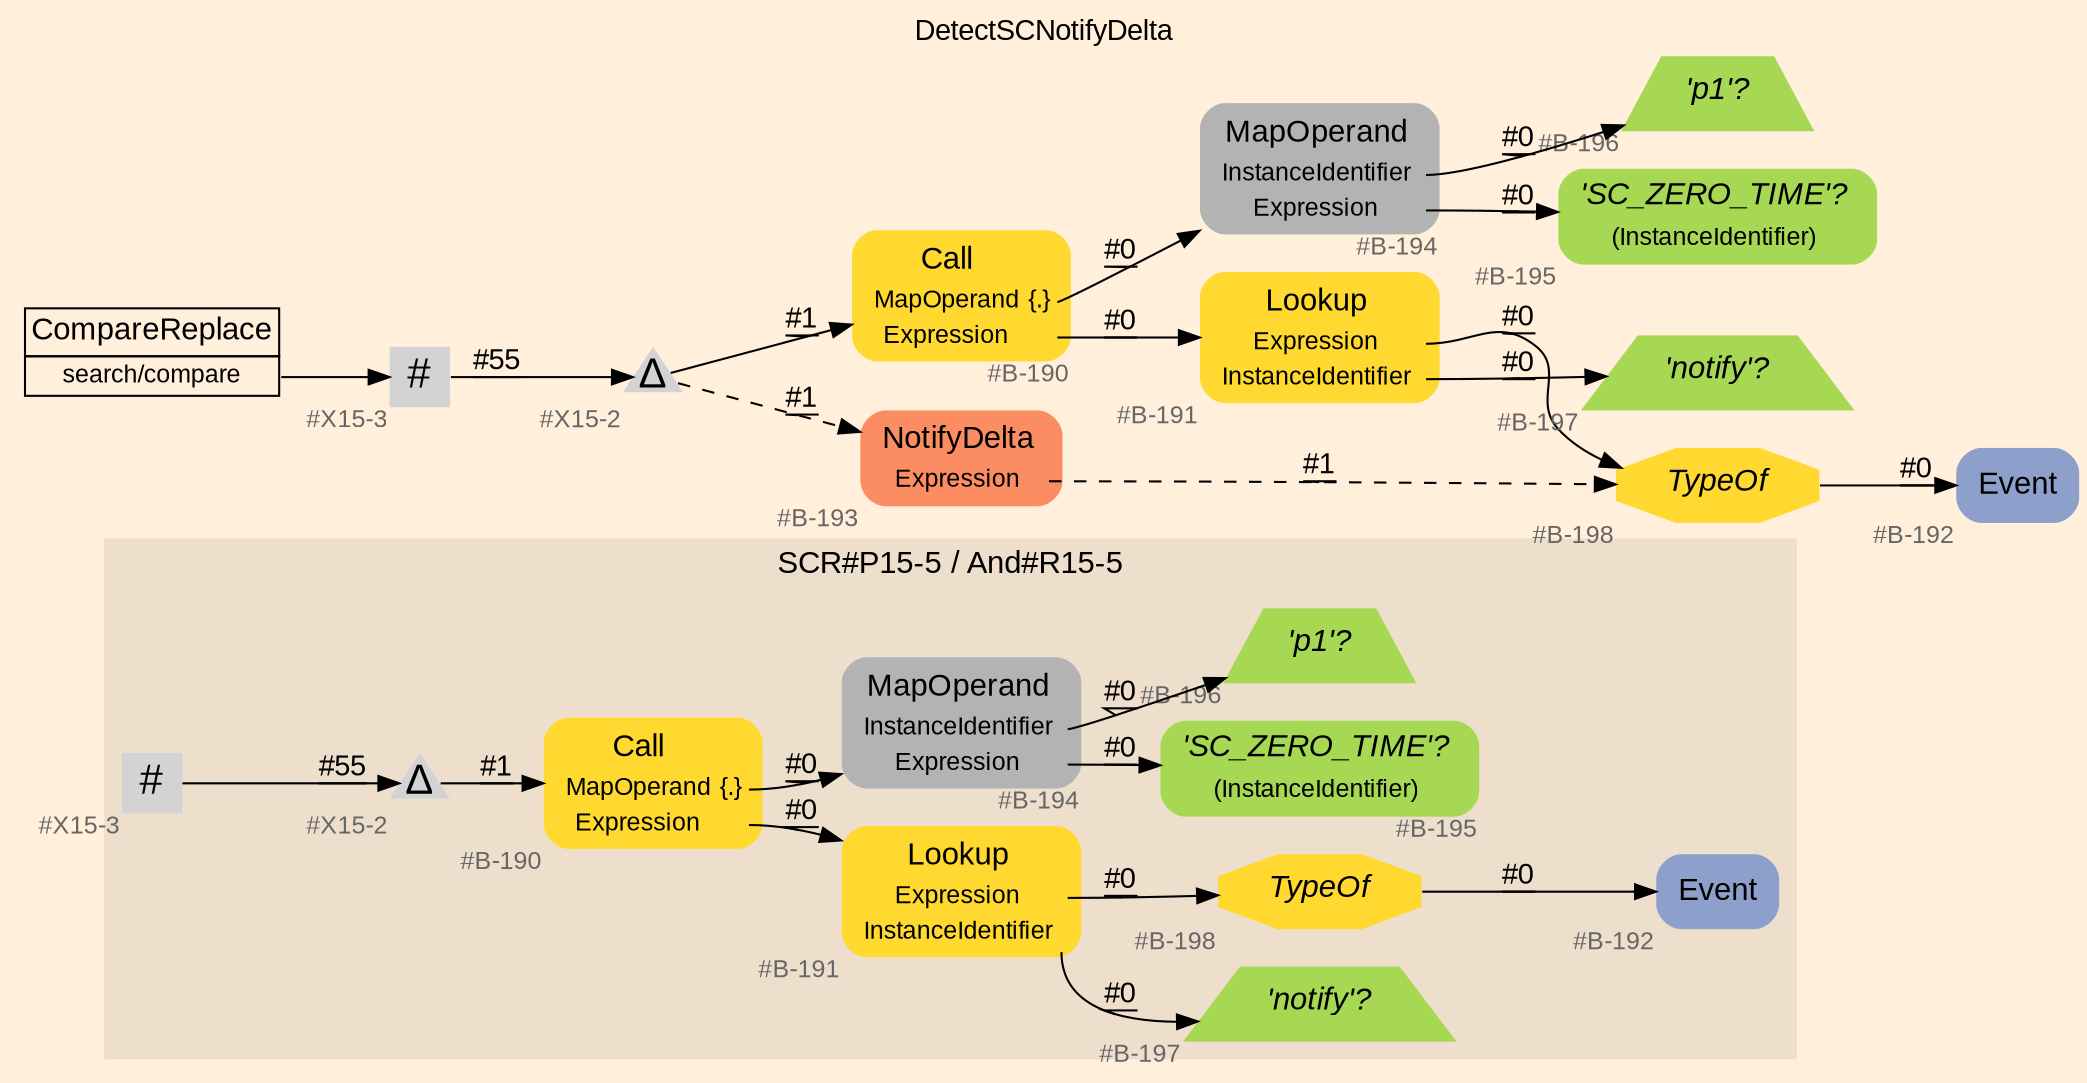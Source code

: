 digraph "DetectSCNotifyDelta" {
label = "DetectSCNotifyDelta"
labelloc = t
graph [
    rankdir = "LR"
    ranksep = 0.3
    bgcolor = antiquewhite1
    color = black
    fontcolor = black
    fontname = "Arial"
];
node [
    fontname = "Arial"
];
edge [
    fontname = "Arial"
];

// -------------------- figure And#R15-5 --------------------
// -------- region And#R15-5 ----------
subgraph "clusterAnd#R15-5" {
    label = "SCR#P15-5 / And#R15-5"
    style = "filled"
    color = antiquewhite2
    fontsize = "15"
    // -------- block And#R15-5/#B-197 ----------
    "And#R15-5/#B-197" [
        fillcolor = "/set28/5"
        xlabel = "#B-197"
        fontsize = "12"
        fontcolor = grey40
        shape = "trapezium"
        label = <<FONT COLOR="black" POINT-SIZE="15"><I>'notify'?</I></FONT>>
        style = "filled"
        penwidth = 0.0
    ];
    
    // -------- block And#R15-5/#B-195 ----------
    "And#R15-5/#B-195" [
        fillcolor = "/set28/5"
        xlabel = "#B-195"
        fontsize = "12"
        fontcolor = grey40
        shape = "plaintext"
        label = <<TABLE BORDER="0" CELLBORDER="0" CELLSPACING="0">
         <TR><TD><FONT COLOR="black" POINT-SIZE="15"><I>'SC_ZERO_TIME'?</I></FONT></TD></TR>
         <TR><TD><FONT COLOR="black" POINT-SIZE="12">(InstanceIdentifier)</FONT></TD><TD PORT="port0"></TD></TR>
        </TABLE>>
        style = "rounded,filled"
    ];
    
    // -------- block And#R15-5/#B-192 ----------
    "And#R15-5/#B-192" [
        fillcolor = "/set28/3"
        xlabel = "#B-192"
        fontsize = "12"
        fontcolor = grey40
        shape = "plaintext"
        label = <<TABLE BORDER="0" CELLBORDER="0" CELLSPACING="0">
         <TR><TD><FONT COLOR="black" POINT-SIZE="15">Event</FONT></TD></TR>
        </TABLE>>
        style = "rounded,filled"
    ];
    
    // -------- block And#R15-5/#B-194 ----------
    "And#R15-5/#B-194" [
        fillcolor = "/set28/8"
        xlabel = "#B-194"
        fontsize = "12"
        fontcolor = grey40
        shape = "plaintext"
        label = <<TABLE BORDER="0" CELLBORDER="0" CELLSPACING="0">
         <TR><TD><FONT COLOR="black" POINT-SIZE="15">MapOperand</FONT></TD></TR>
         <TR><TD><FONT COLOR="black" POINT-SIZE="12">InstanceIdentifier</FONT></TD><TD PORT="port0"></TD></TR>
         <TR><TD><FONT COLOR="black" POINT-SIZE="12">Expression</FONT></TD><TD PORT="port1"></TD></TR>
        </TABLE>>
        style = "rounded,filled"
    ];
    
    // -------- block And#R15-5/#B-196 ----------
    "And#R15-5/#B-196" [
        fillcolor = "/set28/5"
        xlabel = "#B-196"
        fontsize = "12"
        fontcolor = grey40
        shape = "trapezium"
        label = <<FONT COLOR="black" POINT-SIZE="15"><I>'p1'?</I></FONT>>
        style = "filled"
        penwidth = 0.0
    ];
    
    // -------- block And#R15-5/#B-191 ----------
    "And#R15-5/#B-191" [
        fillcolor = "/set28/6"
        xlabel = "#B-191"
        fontsize = "12"
        fontcolor = grey40
        shape = "plaintext"
        label = <<TABLE BORDER="0" CELLBORDER="0" CELLSPACING="0">
         <TR><TD><FONT COLOR="black" POINT-SIZE="15">Lookup</FONT></TD></TR>
         <TR><TD><FONT COLOR="black" POINT-SIZE="12">Expression</FONT></TD><TD PORT="port0"></TD></TR>
         <TR><TD><FONT COLOR="black" POINT-SIZE="12">InstanceIdentifier</FONT></TD><TD PORT="port1"></TD></TR>
        </TABLE>>
        style = "rounded,filled"
    ];
    
    // -------- block And#R15-5/#B-198 ----------
    "And#R15-5/#B-198" [
        fillcolor = "/set28/6"
        xlabel = "#B-198"
        fontsize = "12"
        fontcolor = grey40
        shape = "octagon"
        label = <<FONT COLOR="black" POINT-SIZE="15"><I>TypeOf</I></FONT>>
        style = "filled"
        penwidth = 0.0
    ];
    
    // -------- block And#R15-5/#B-190 ----------
    "And#R15-5/#B-190" [
        fillcolor = "/set28/6"
        xlabel = "#B-190"
        fontsize = "12"
        fontcolor = grey40
        shape = "plaintext"
        label = <<TABLE BORDER="0" CELLBORDER="0" CELLSPACING="0">
         <TR><TD><FONT COLOR="black" POINT-SIZE="15">Call</FONT></TD></TR>
         <TR><TD><FONT COLOR="black" POINT-SIZE="12">MapOperand</FONT></TD><TD PORT="port0"><FONT COLOR="black" POINT-SIZE="12">{.}</FONT></TD></TR>
         <TR><TD><FONT COLOR="black" POINT-SIZE="12">Expression</FONT></TD><TD PORT="port1"></TD></TR>
        </TABLE>>
        style = "rounded,filled"
    ];
    
    // -------- block And#R15-5/#X15-2 ----------
    "And#R15-5/#X15-2" [
        xlabel = "#X15-2"
        fontsize = "12"
        fontcolor = grey40
        shape = "triangle"
        label = <<FONT COLOR="black" POINT-SIZE="20">Δ</FONT>>
        style = "filled"
        penwidth = 0.0
        fixedsize = true
        width = 0.4
        height = 0.4
    ];
    
    // -------- block And#R15-5/#X15-3 ----------
    "And#R15-5/#X15-3" [
        xlabel = "#X15-3"
        fontsize = "12"
        fontcolor = grey40
        shape = "square"
        label = <<FONT COLOR="black" POINT-SIZE="20">#</FONT>>
        style = "filled"
        penwidth = 0.0
        fixedsize = true
        width = 0.4
        height = 0.4
    ];
    
}

"And#R15-5/#B-194":port0 -> "And#R15-5/#B-196" [
    label = "#0"
    decorate = true
    color = black
    fontcolor = black
];

"And#R15-5/#B-194":port1 -> "And#R15-5/#B-195" [
    label = "#0"
    decorate = true
    color = black
    fontcolor = black
];

"And#R15-5/#B-191":port0 -> "And#R15-5/#B-198" [
    label = "#0"
    decorate = true
    color = black
    fontcolor = black
];

"And#R15-5/#B-191":port1 -> "And#R15-5/#B-197" [
    label = "#0"
    decorate = true
    color = black
    fontcolor = black
];

"And#R15-5/#B-198" -> "And#R15-5/#B-192" [
    label = "#0"
    decorate = true
    color = black
    fontcolor = black
];

"And#R15-5/#B-190":port0 -> "And#R15-5/#B-194" [
    label = "#0"
    decorate = true
    color = black
    fontcolor = black
];

"And#R15-5/#B-190":port1 -> "And#R15-5/#B-191" [
    label = "#0"
    decorate = true
    color = black
    fontcolor = black
];

"And#R15-5/#X15-2" -> "And#R15-5/#B-190" [
    label = "#1"
    decorate = true
    color = black
    fontcolor = black
];

"And#R15-5/#X15-3" -> "And#R15-5/#X15-2" [
    label = "#55"
    decorate = true
    color = black
    fontcolor = black
];


// -------------------- transformation figure --------------------
// -------- block CR#X15-4 ----------
"CR#X15-4" [
    fillcolor = antiquewhite1
    fontsize = "12"
    fontcolor = grey40
    shape = "plaintext"
    label = <<TABLE BORDER="0" CELLBORDER="1" CELLSPACING="0">
     <TR><TD><FONT COLOR="black" POINT-SIZE="15">CompareReplace</FONT></TD></TR>
     <TR><TD PORT="port0"><FONT COLOR="black" POINT-SIZE="12">search/compare</FONT></TD></TR>
    </TABLE>>
    style = "filled"
    color = black
];

// -------- block #X15-3 ----------
"#X15-3" [
    xlabel = "#X15-3"
    fontsize = "12"
    fontcolor = grey40
    shape = "square"
    label = <<FONT COLOR="black" POINT-SIZE="20">#</FONT>>
    style = "filled"
    penwidth = 0.0
    fixedsize = true
    width = 0.4
    height = 0.4
];

// -------- block #X15-2 ----------
"#X15-2" [
    xlabel = "#X15-2"
    fontsize = "12"
    fontcolor = grey40
    shape = "triangle"
    label = <<FONT COLOR="black" POINT-SIZE="20">Δ</FONT>>
    style = "filled"
    penwidth = 0.0
    fixedsize = true
    width = 0.4
    height = 0.4
];

// -------- block #B-190 ----------
"#B-190" [
    fillcolor = "/set28/6"
    xlabel = "#B-190"
    fontsize = "12"
    fontcolor = grey40
    shape = "plaintext"
    label = <<TABLE BORDER="0" CELLBORDER="0" CELLSPACING="0">
     <TR><TD><FONT COLOR="black" POINT-SIZE="15">Call</FONT></TD></TR>
     <TR><TD><FONT COLOR="black" POINT-SIZE="12">MapOperand</FONT></TD><TD PORT="port0"><FONT COLOR="black" POINT-SIZE="12">{.}</FONT></TD></TR>
     <TR><TD><FONT COLOR="black" POINT-SIZE="12">Expression</FONT></TD><TD PORT="port1"></TD></TR>
    </TABLE>>
    style = "rounded,filled"
];

// -------- block #B-194 ----------
"#B-194" [
    fillcolor = "/set28/8"
    xlabel = "#B-194"
    fontsize = "12"
    fontcolor = grey40
    shape = "plaintext"
    label = <<TABLE BORDER="0" CELLBORDER="0" CELLSPACING="0">
     <TR><TD><FONT COLOR="black" POINT-SIZE="15">MapOperand</FONT></TD></TR>
     <TR><TD><FONT COLOR="black" POINT-SIZE="12">InstanceIdentifier</FONT></TD><TD PORT="port0"></TD></TR>
     <TR><TD><FONT COLOR="black" POINT-SIZE="12">Expression</FONT></TD><TD PORT="port1"></TD></TR>
    </TABLE>>
    style = "rounded,filled"
];

// -------- block #B-196 ----------
"#B-196" [
    fillcolor = "/set28/5"
    xlabel = "#B-196"
    fontsize = "12"
    fontcolor = grey40
    shape = "trapezium"
    label = <<FONT COLOR="black" POINT-SIZE="15"><I>'p1'?</I></FONT>>
    style = "filled"
    penwidth = 0.0
];

// -------- block #B-195 ----------
"#B-195" [
    fillcolor = "/set28/5"
    xlabel = "#B-195"
    fontsize = "12"
    fontcolor = grey40
    shape = "plaintext"
    label = <<TABLE BORDER="0" CELLBORDER="0" CELLSPACING="0">
     <TR><TD><FONT COLOR="black" POINT-SIZE="15"><I>'SC_ZERO_TIME'?</I></FONT></TD></TR>
     <TR><TD><FONT COLOR="black" POINT-SIZE="12">(InstanceIdentifier)</FONT></TD><TD PORT="port0"></TD></TR>
    </TABLE>>
    style = "rounded,filled"
];

// -------- block #B-191 ----------
"#B-191" [
    fillcolor = "/set28/6"
    xlabel = "#B-191"
    fontsize = "12"
    fontcolor = grey40
    shape = "plaintext"
    label = <<TABLE BORDER="0" CELLBORDER="0" CELLSPACING="0">
     <TR><TD><FONT COLOR="black" POINT-SIZE="15">Lookup</FONT></TD></TR>
     <TR><TD><FONT COLOR="black" POINT-SIZE="12">Expression</FONT></TD><TD PORT="port0"></TD></TR>
     <TR><TD><FONT COLOR="black" POINT-SIZE="12">InstanceIdentifier</FONT></TD><TD PORT="port1"></TD></TR>
    </TABLE>>
    style = "rounded,filled"
];

// -------- block #B-198 ----------
"#B-198" [
    fillcolor = "/set28/6"
    xlabel = "#B-198"
    fontsize = "12"
    fontcolor = grey40
    shape = "octagon"
    label = <<FONT COLOR="black" POINT-SIZE="15"><I>TypeOf</I></FONT>>
    style = "filled"
    penwidth = 0.0
];

// -------- block #B-192 ----------
"#B-192" [
    fillcolor = "/set28/3"
    xlabel = "#B-192"
    fontsize = "12"
    fontcolor = grey40
    shape = "plaintext"
    label = <<TABLE BORDER="0" CELLBORDER="0" CELLSPACING="0">
     <TR><TD><FONT COLOR="black" POINT-SIZE="15">Event</FONT></TD></TR>
    </TABLE>>
    style = "rounded,filled"
];

// -------- block #B-197 ----------
"#B-197" [
    fillcolor = "/set28/5"
    xlabel = "#B-197"
    fontsize = "12"
    fontcolor = grey40
    shape = "trapezium"
    label = <<FONT COLOR="black" POINT-SIZE="15"><I>'notify'?</I></FONT>>
    style = "filled"
    penwidth = 0.0
];

// -------- block #B-193 ----------
"#B-193" [
    fillcolor = "/set28/2"
    xlabel = "#B-193"
    fontsize = "12"
    fontcolor = grey40
    shape = "plaintext"
    label = <<TABLE BORDER="0" CELLBORDER="0" CELLSPACING="0">
     <TR><TD><FONT COLOR="black" POINT-SIZE="15">NotifyDelta</FONT></TD></TR>
     <TR><TD><FONT COLOR="black" POINT-SIZE="12">Expression</FONT></TD><TD PORT="port0"></TD></TR>
    </TABLE>>
    style = "rounded,filled"
];

"CR#X15-4":port0 -> "#X15-3" [
    label = ""
    decorate = true
    color = black
    fontcolor = black
];

"#X15-3" -> "#X15-2" [
    label = "#55"
    decorate = true
    color = black
    fontcolor = black
];

"#X15-2" -> "#B-190" [
    label = "#1"
    decorate = true
    color = black
    fontcolor = black
];

"#X15-2" -> "#B-193" [
    style="dashed"
    label = "#1"
    decorate = true
    color = black
    fontcolor = black
];

"#B-190":port0 -> "#B-194" [
    label = "#0"
    decorate = true
    color = black
    fontcolor = black
];

"#B-190":port1 -> "#B-191" [
    label = "#0"
    decorate = true
    color = black
    fontcolor = black
];

"#B-194":port0 -> "#B-196" [
    label = "#0"
    decorate = true
    color = black
    fontcolor = black
];

"#B-194":port1 -> "#B-195" [
    label = "#0"
    decorate = true
    color = black
    fontcolor = black
];

"#B-191":port0 -> "#B-198" [
    label = "#0"
    decorate = true
    color = black
    fontcolor = black
];

"#B-191":port1 -> "#B-197" [
    label = "#0"
    decorate = true
    color = black
    fontcolor = black
];

"#B-198" -> "#B-192" [
    label = "#0"
    decorate = true
    color = black
    fontcolor = black
];

"#B-193":port0 -> "#B-198" [
    style="dashed"
    label = "#1"
    decorate = true
    color = black
    fontcolor = black
];


}
